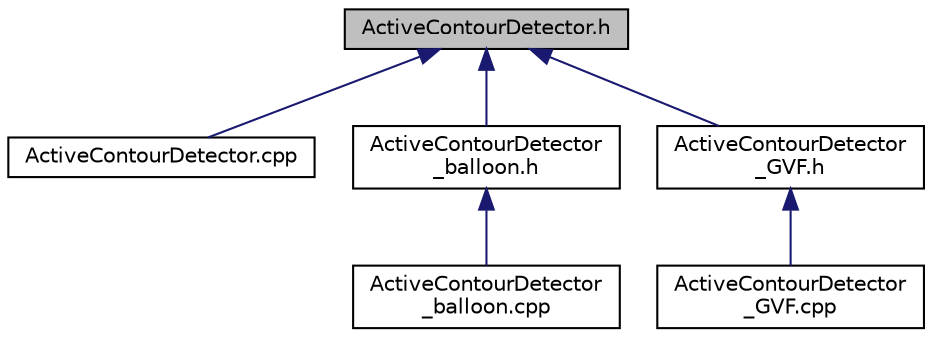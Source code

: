 digraph "ActiveContourDetector.h"
{
  edge [fontname="Helvetica",fontsize="10",labelfontname="Helvetica",labelfontsize="10"];
  node [fontname="Helvetica",fontsize="10",shape=record];
  Node1 [label="ActiveContourDetector.h",height=0.2,width=0.4,color="black", fillcolor="grey75", style="filled", fontcolor="black"];
  Node1 -> Node2 [dir="back",color="midnightblue",fontsize="10",style="solid",fontname="Helvetica"];
  Node2 [label="ActiveContourDetector.cpp",height=0.2,width=0.4,color="black", fillcolor="white", style="filled",URL="$ActiveContourDetector_8cpp.html"];
  Node1 -> Node3 [dir="back",color="midnightblue",fontsize="10",style="solid",fontname="Helvetica"];
  Node3 [label="ActiveContourDetector\l_balloon.h",height=0.2,width=0.4,color="black", fillcolor="white", style="filled",URL="$ActiveContourDetector__balloon_8h.html"];
  Node3 -> Node4 [dir="back",color="midnightblue",fontsize="10",style="solid",fontname="Helvetica"];
  Node4 [label="ActiveContourDetector\l_balloon.cpp",height=0.2,width=0.4,color="black", fillcolor="white", style="filled",URL="$ActiveContourDetector__balloon_8cpp.html"];
  Node1 -> Node5 [dir="back",color="midnightblue",fontsize="10",style="solid",fontname="Helvetica"];
  Node5 [label="ActiveContourDetector\l_GVF.h",height=0.2,width=0.4,color="black", fillcolor="white", style="filled",URL="$ActiveContourDetector__GVF_8h.html"];
  Node5 -> Node6 [dir="back",color="midnightblue",fontsize="10",style="solid",fontname="Helvetica"];
  Node6 [label="ActiveContourDetector\l_GVF.cpp",height=0.2,width=0.4,color="black", fillcolor="white", style="filled",URL="$ActiveContourDetector__GVF_8cpp.html"];
}
